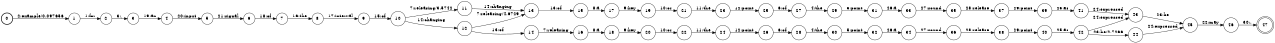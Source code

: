 digraph FST {
rankdir = LR;
size = "8.5,11";
label = "";
center = 1;
orientation = Portrait;
ranksep = "0.4";
nodesep = "0.25";
0 [label = "0", shape = circle, style = bold, fontsize = 14]
	0 -> 1 [label = "2:example/0.097656", fontsize = 14];
1 [label = "1", shape = circle, style = solid, fontsize = 14]
	1 -> 2 [label = "1:for", fontsize = 14];
2 [label = "2", shape = circle, style = solid, fontsize = 14]
	2 -> 3 [label = "3:,", fontsize = 14];
3 [label = "3", shape = circle, style = solid, fontsize = 14]
	3 -> 4 [label = "19:an", fontsize = 14];
4 [label = "4", shape = circle, style = solid, fontsize = 14]
	4 -> 5 [label = "20:input", fontsize = 14];
5 [label = "5", shape = circle, style = solid, fontsize = 14]
	5 -> 6 [label = "21:signal", fontsize = 14];
6 [label = "6", shape = circle, style = solid, fontsize = 14]
	6 -> 7 [label = "18:of", fontsize = 14];
7 [label = "7", shape = circle, style = solid, fontsize = 14]
	7 -> 8 [label = "16:the", fontsize = 14];
8 [label = "8", shape = circle, style = solid, fontsize = 14]
	8 -> 9 [label = "17:interval", fontsize = 14];
9 [label = "9", shape = circle, style = solid, fontsize = 14]
	9 -> 10 [label = "15:of", fontsize = 14];
10 [label = "10", shape = circle, style = solid, fontsize = 14]
	10 -> 11 [label = "7:releasing/3.5742", fontsize = 14];
	10 -> 12 [label = "14:changing", fontsize = 14];
11 [label = "11", shape = circle, style = solid, fontsize = 14]
	11 -> 13 [label = "14:changing", fontsize = 14];
12 [label = "12", shape = circle, style = solid, fontsize = 14]
	12 -> 13 [label = "7:releasing/4.6729", fontsize = 14];
	12 -> 14 [label = "13:of", fontsize = 14];
13 [label = "13", shape = circle, style = solid, fontsize = 14]
	13 -> 15 [label = "13:of", fontsize = 14];
14 [label = "14", shape = circle, style = solid, fontsize = 14]
	14 -> 16 [label = "7:releasing", fontsize = 14];
15 [label = "15", shape = circle, style = solid, fontsize = 14]
	15 -> 17 [label = "8:a", fontsize = 14];
16 [label = "16", shape = circle, style = solid, fontsize = 14]
	16 -> 18 [label = "8:a", fontsize = 14];
17 [label = "17", shape = circle, style = solid, fontsize = 14]
	17 -> 19 [label = "9:key", fontsize = 14];
18 [label = "18", shape = circle, style = solid, fontsize = 14]
	18 -> 20 [label = "9:key", fontsize = 14];
19 [label = "19", shape = circle, style = solid, fontsize = 14]
	19 -> 21 [label = "10:or", fontsize = 14];
20 [label = "20", shape = circle, style = solid, fontsize = 14]
	20 -> 22 [label = "10:or", fontsize = 14];
21 [label = "21", shape = circle, style = solid, fontsize = 14]
	21 -> 23 [label = "11:the", fontsize = 14];
22 [label = "22", shape = circle, style = solid, fontsize = 14]
	22 -> 24 [label = "11:the", fontsize = 14];
23 [label = "23", shape = circle, style = solid, fontsize = 14]
	23 -> 25 [label = "12:point", fontsize = 14];
24 [label = "24", shape = circle, style = solid, fontsize = 14]
	24 -> 26 [label = "12:point", fontsize = 14];
25 [label = "25", shape = circle, style = solid, fontsize = 14]
	25 -> 27 [label = "6:of", fontsize = 14];
26 [label = "26", shape = circle, style = solid, fontsize = 14]
	26 -> 28 [label = "6:of", fontsize = 14];
27 [label = "27", shape = circle, style = solid, fontsize = 14]
	27 -> 29 [label = "4:the", fontsize = 14];
28 [label = "28", shape = circle, style = solid, fontsize = 14]
	28 -> 30 [label = "4:the", fontsize = 14];
29 [label = "29", shape = circle, style = solid, fontsize = 14]
	29 -> 31 [label = "5:point", fontsize = 14];
30 [label = "30", shape = circle, style = solid, fontsize = 14]
	30 -> 32 [label = "5:point", fontsize = 14];
31 [label = "31", shape = circle, style = solid, fontsize = 14]
	31 -> 33 [label = "26:a", fontsize = 14];
32 [label = "32", shape = circle, style = solid, fontsize = 14]
	32 -> 34 [label = "26:a", fontsize = 14];
33 [label = "33", shape = circle, style = solid, fontsize = 14]
	33 -> 35 [label = "27:sound", fontsize = 14];
34 [label = "34", shape = circle, style = solid, fontsize = 14]
	34 -> 36 [label = "27:sound", fontsize = 14];
35 [label = "35", shape = circle, style = solid, fontsize = 14]
	35 -> 37 [label = "28:release", fontsize = 14];
36 [label = "36", shape = circle, style = solid, fontsize = 14]
	36 -> 38 [label = "28:release", fontsize = 14];
37 [label = "37", shape = circle, style = solid, fontsize = 14]
	37 -> 39 [label = "29:point", fontsize = 14];
38 [label = "38", shape = circle, style = solid, fontsize = 14]
	38 -> 40 [label = "29:point", fontsize = 14];
39 [label = "39", shape = circle, style = solid, fontsize = 14]
	39 -> 41 [label = "25:as", fontsize = 14];
40 [label = "40", shape = circle, style = solid, fontsize = 14]
	40 -> 42 [label = "25:as", fontsize = 14];
41 [label = "41", shape = circle, style = solid, fontsize = 14]
	41 -> 43 [label = "24:expressed", fontsize = 14];
42 [label = "42", shape = circle, style = solid, fontsize = 14]
	42 -> 44 [label = "23:be/2.7266", fontsize = 14];
	42 -> 43 [label = "24:expressed", fontsize = 14];
43 [label = "43", shape = circle, style = solid, fontsize = 14]
	43 -> 45 [label = "23:be", fontsize = 14];
44 [label = "44", shape = circle, style = solid, fontsize = 14]
	44 -> 45 [label = "24:expressed", fontsize = 14];
45 [label = "45", shape = circle, style = solid, fontsize = 14]
	45 -> 46 [label = "22:may", fontsize = 14];
46 [label = "46", shape = circle, style = solid, fontsize = 14]
	46 -> 47 [label = "30:.", fontsize = 14];
47 [label = "47", shape = doublecircle, style = solid, fontsize = 14]
}
